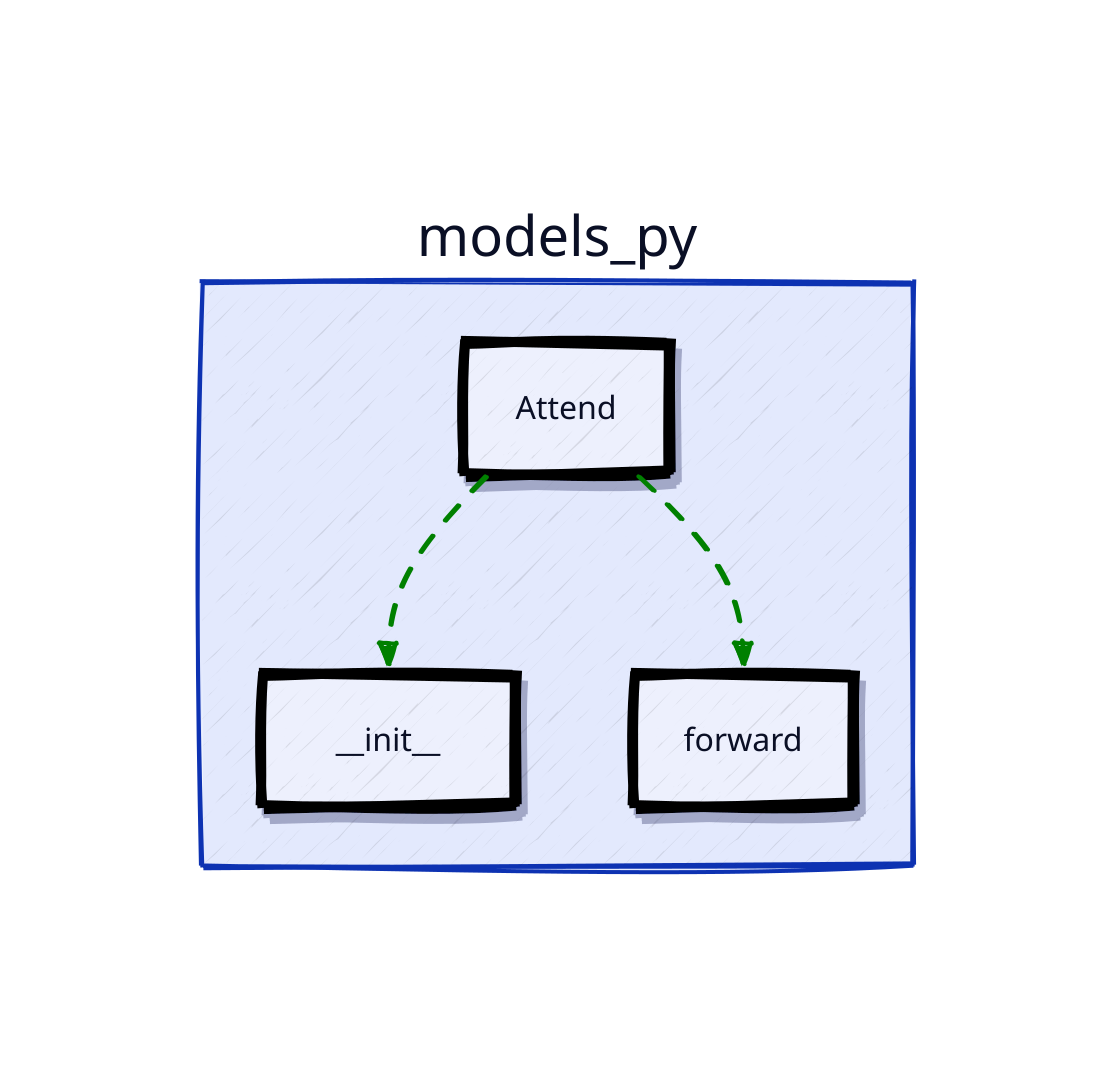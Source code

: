 vars: {
  d2-config: {
    sketch: true
  }
}
classes: {
  file: {
    label: ""
    shape: circle
    width: 40
    style: {
      fill: yellow
      shadow: true
    }
  }
}

classes: {
  class object: {
    label: ""
    shape: diamond
    width: 45
    height: 40
    style: {
      fill: blue
      shadow: true
    }
  }
}

classes: {
  class object: {
    label: ""
    shape: square
    width: 40
    height: 30
    style: {
      fill: gray
      shadow: false
    }
  }
}
models_py.Attend.class: class
models_py.Attend.label: "Attend"
models_py.Attend: {
  style: {
    opacity: 1.00
    stroke: "black"
    stroke-width: 5
    shadow: true
  }
}
models_py.__init__.class: function
models_py.__init__.label: "__init__"
models_py.__init__: {
  style: {
    opacity: 1.00
    stroke: "black"
    stroke-width: 5
    shadow: true
  }
}
models_py.forward.class: function
models_py.forward.label: "forward"
models_py.forward: {
  style: {
    opacity: 1.00
    stroke: "black"
    stroke-width: 5
    shadow: true
  }
}
models_py.Attend -> models_py.__init__: {
  style.stroke: green
  style.opacity: 1.00
  style.stroke-width: 2
  style.stroke-dash: 5
  style.animated: true
}
models_py.Attend -> models_py.forward: {
  style.stroke: green
  style.opacity: 1.00
  style.stroke-width: 2
  style.stroke-dash: 5
  style.animated: true
}
